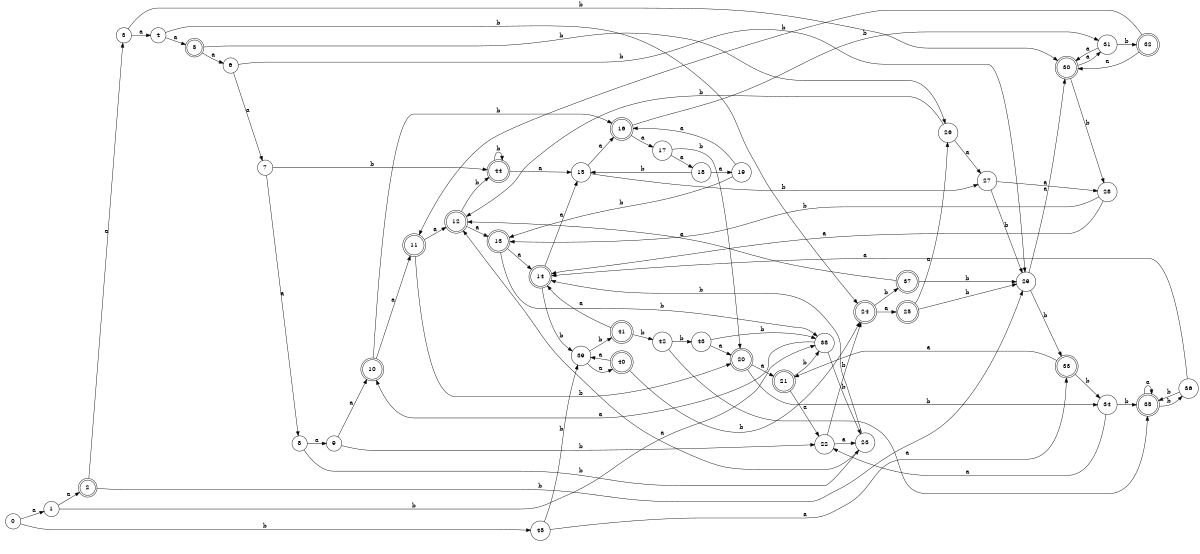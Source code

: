 digraph n37_3 {
__start0 [label="" shape="none"];

rankdir=LR;
size="8,5";

s0 [style="filled", color="black", fillcolor="white" shape="circle", label="0"];
s1 [style="filled", color="black", fillcolor="white" shape="circle", label="1"];
s2 [style="rounded,filled", color="black", fillcolor="white" shape="doublecircle", label="2"];
s3 [style="filled", color="black", fillcolor="white" shape="circle", label="3"];
s4 [style="filled", color="black", fillcolor="white" shape="circle", label="4"];
s5 [style="rounded,filled", color="black", fillcolor="white" shape="doublecircle", label="5"];
s6 [style="filled", color="black", fillcolor="white" shape="circle", label="6"];
s7 [style="filled", color="black", fillcolor="white" shape="circle", label="7"];
s8 [style="filled", color="black", fillcolor="white" shape="circle", label="8"];
s9 [style="filled", color="black", fillcolor="white" shape="circle", label="9"];
s10 [style="rounded,filled", color="black", fillcolor="white" shape="doublecircle", label="10"];
s11 [style="rounded,filled", color="black", fillcolor="white" shape="doublecircle", label="11"];
s12 [style="rounded,filled", color="black", fillcolor="white" shape="doublecircle", label="12"];
s13 [style="rounded,filled", color="black", fillcolor="white" shape="doublecircle", label="13"];
s14 [style="rounded,filled", color="black", fillcolor="white" shape="doublecircle", label="14"];
s15 [style="filled", color="black", fillcolor="white" shape="circle", label="15"];
s16 [style="rounded,filled", color="black", fillcolor="white" shape="doublecircle", label="16"];
s17 [style="filled", color="black", fillcolor="white" shape="circle", label="17"];
s18 [style="filled", color="black", fillcolor="white" shape="circle", label="18"];
s19 [style="filled", color="black", fillcolor="white" shape="circle", label="19"];
s20 [style="rounded,filled", color="black", fillcolor="white" shape="doublecircle", label="20"];
s21 [style="rounded,filled", color="black", fillcolor="white" shape="doublecircle", label="21"];
s22 [style="filled", color="black", fillcolor="white" shape="circle", label="22"];
s23 [style="filled", color="black", fillcolor="white" shape="circle", label="23"];
s24 [style="rounded,filled", color="black", fillcolor="white" shape="doublecircle", label="24"];
s25 [style="rounded,filled", color="black", fillcolor="white" shape="doublecircle", label="25"];
s26 [style="filled", color="black", fillcolor="white" shape="circle", label="26"];
s27 [style="filled", color="black", fillcolor="white" shape="circle", label="27"];
s28 [style="filled", color="black", fillcolor="white" shape="circle", label="28"];
s29 [style="filled", color="black", fillcolor="white" shape="circle", label="29"];
s30 [style="rounded,filled", color="black", fillcolor="white" shape="doublecircle", label="30"];
s31 [style="filled", color="black", fillcolor="white" shape="circle", label="31"];
s32 [style="rounded,filled", color="black", fillcolor="white" shape="doublecircle", label="32"];
s33 [style="rounded,filled", color="black", fillcolor="white" shape="doublecircle", label="33"];
s34 [style="filled", color="black", fillcolor="white" shape="circle", label="34"];
s35 [style="rounded,filled", color="black", fillcolor="white" shape="doublecircle", label="35"];
s36 [style="filled", color="black", fillcolor="white" shape="circle", label="36"];
s37 [style="rounded,filled", color="black", fillcolor="white" shape="doublecircle", label="37"];
s38 [style="filled", color="black", fillcolor="white" shape="circle", label="38"];
s39 [style="filled", color="black", fillcolor="white" shape="circle", label="39"];
s40 [style="rounded,filled", color="black", fillcolor="white" shape="doublecircle", label="40"];
s41 [style="rounded,filled", color="black", fillcolor="white" shape="doublecircle", label="41"];
s42 [style="filled", color="black", fillcolor="white" shape="circle", label="42"];
s43 [style="filled", color="black", fillcolor="white" shape="circle", label="43"];
s44 [style="rounded,filled", color="black", fillcolor="white" shape="doublecircle", label="44"];
s45 [style="filled", color="black", fillcolor="white" shape="circle", label="45"];
s0 -> s1 [label="a"];
s0 -> s45 [label="b"];
s1 -> s2 [label="a"];
s1 -> s38 [label="b"];
s2 -> s3 [label="a"];
s2 -> s29 [label="b"];
s3 -> s4 [label="a"];
s3 -> s30 [label="b"];
s4 -> s5 [label="a"];
s4 -> s24 [label="b"];
s5 -> s6 [label="a"];
s5 -> s26 [label="b"];
s6 -> s7 [label="a"];
s6 -> s29 [label="b"];
s7 -> s8 [label="a"];
s7 -> s44 [label="b"];
s8 -> s9 [label="a"];
s8 -> s23 [label="b"];
s9 -> s10 [label="a"];
s9 -> s22 [label="b"];
s10 -> s11 [label="a"];
s10 -> s16 [label="b"];
s11 -> s12 [label="a"];
s11 -> s20 [label="b"];
s12 -> s13 [label="a"];
s12 -> s44 [label="b"];
s13 -> s14 [label="a"];
s13 -> s38 [label="b"];
s14 -> s15 [label="a"];
s14 -> s39 [label="b"];
s15 -> s16 [label="a"];
s15 -> s27 [label="b"];
s16 -> s17 [label="a"];
s16 -> s31 [label="b"];
s17 -> s18 [label="a"];
s17 -> s20 [label="b"];
s18 -> s19 [label="a"];
s18 -> s15 [label="b"];
s19 -> s16 [label="a"];
s19 -> s13 [label="b"];
s20 -> s21 [label="a"];
s20 -> s34 [label="b"];
s21 -> s22 [label="a"];
s21 -> s38 [label="b"];
s22 -> s23 [label="a"];
s22 -> s24 [label="b"];
s23 -> s12 [label="a"];
s23 -> s14 [label="b"];
s24 -> s25 [label="a"];
s24 -> s37 [label="b"];
s25 -> s26 [label="a"];
s25 -> s29 [label="b"];
s26 -> s27 [label="a"];
s26 -> s12 [label="b"];
s27 -> s28 [label="a"];
s27 -> s29 [label="b"];
s28 -> s14 [label="a"];
s28 -> s13 [label="b"];
s29 -> s30 [label="a"];
s29 -> s33 [label="b"];
s30 -> s31 [label="a"];
s30 -> s28 [label="b"];
s31 -> s30 [label="a"];
s31 -> s32 [label="b"];
s32 -> s30 [label="a"];
s32 -> s11 [label="b"];
s33 -> s21 [label="a"];
s33 -> s34 [label="b"];
s34 -> s22 [label="a"];
s34 -> s35 [label="b"];
s35 -> s35 [label="a"];
s35 -> s36 [label="b"];
s36 -> s14 [label="a"];
s36 -> s35 [label="b"];
s37 -> s12 [label="a"];
s37 -> s29 [label="b"];
s38 -> s10 [label="a"];
s38 -> s23 [label="b"];
s39 -> s40 [label="a"];
s39 -> s41 [label="b"];
s40 -> s39 [label="a"];
s40 -> s24 [label="b"];
s41 -> s14 [label="a"];
s41 -> s42 [label="b"];
s42 -> s35 [label="a"];
s42 -> s43 [label="b"];
s43 -> s20 [label="a"];
s43 -> s38 [label="b"];
s44 -> s15 [label="a"];
s44 -> s44 [label="b"];
s45 -> s33 [label="a"];
s45 -> s39 [label="b"];

}